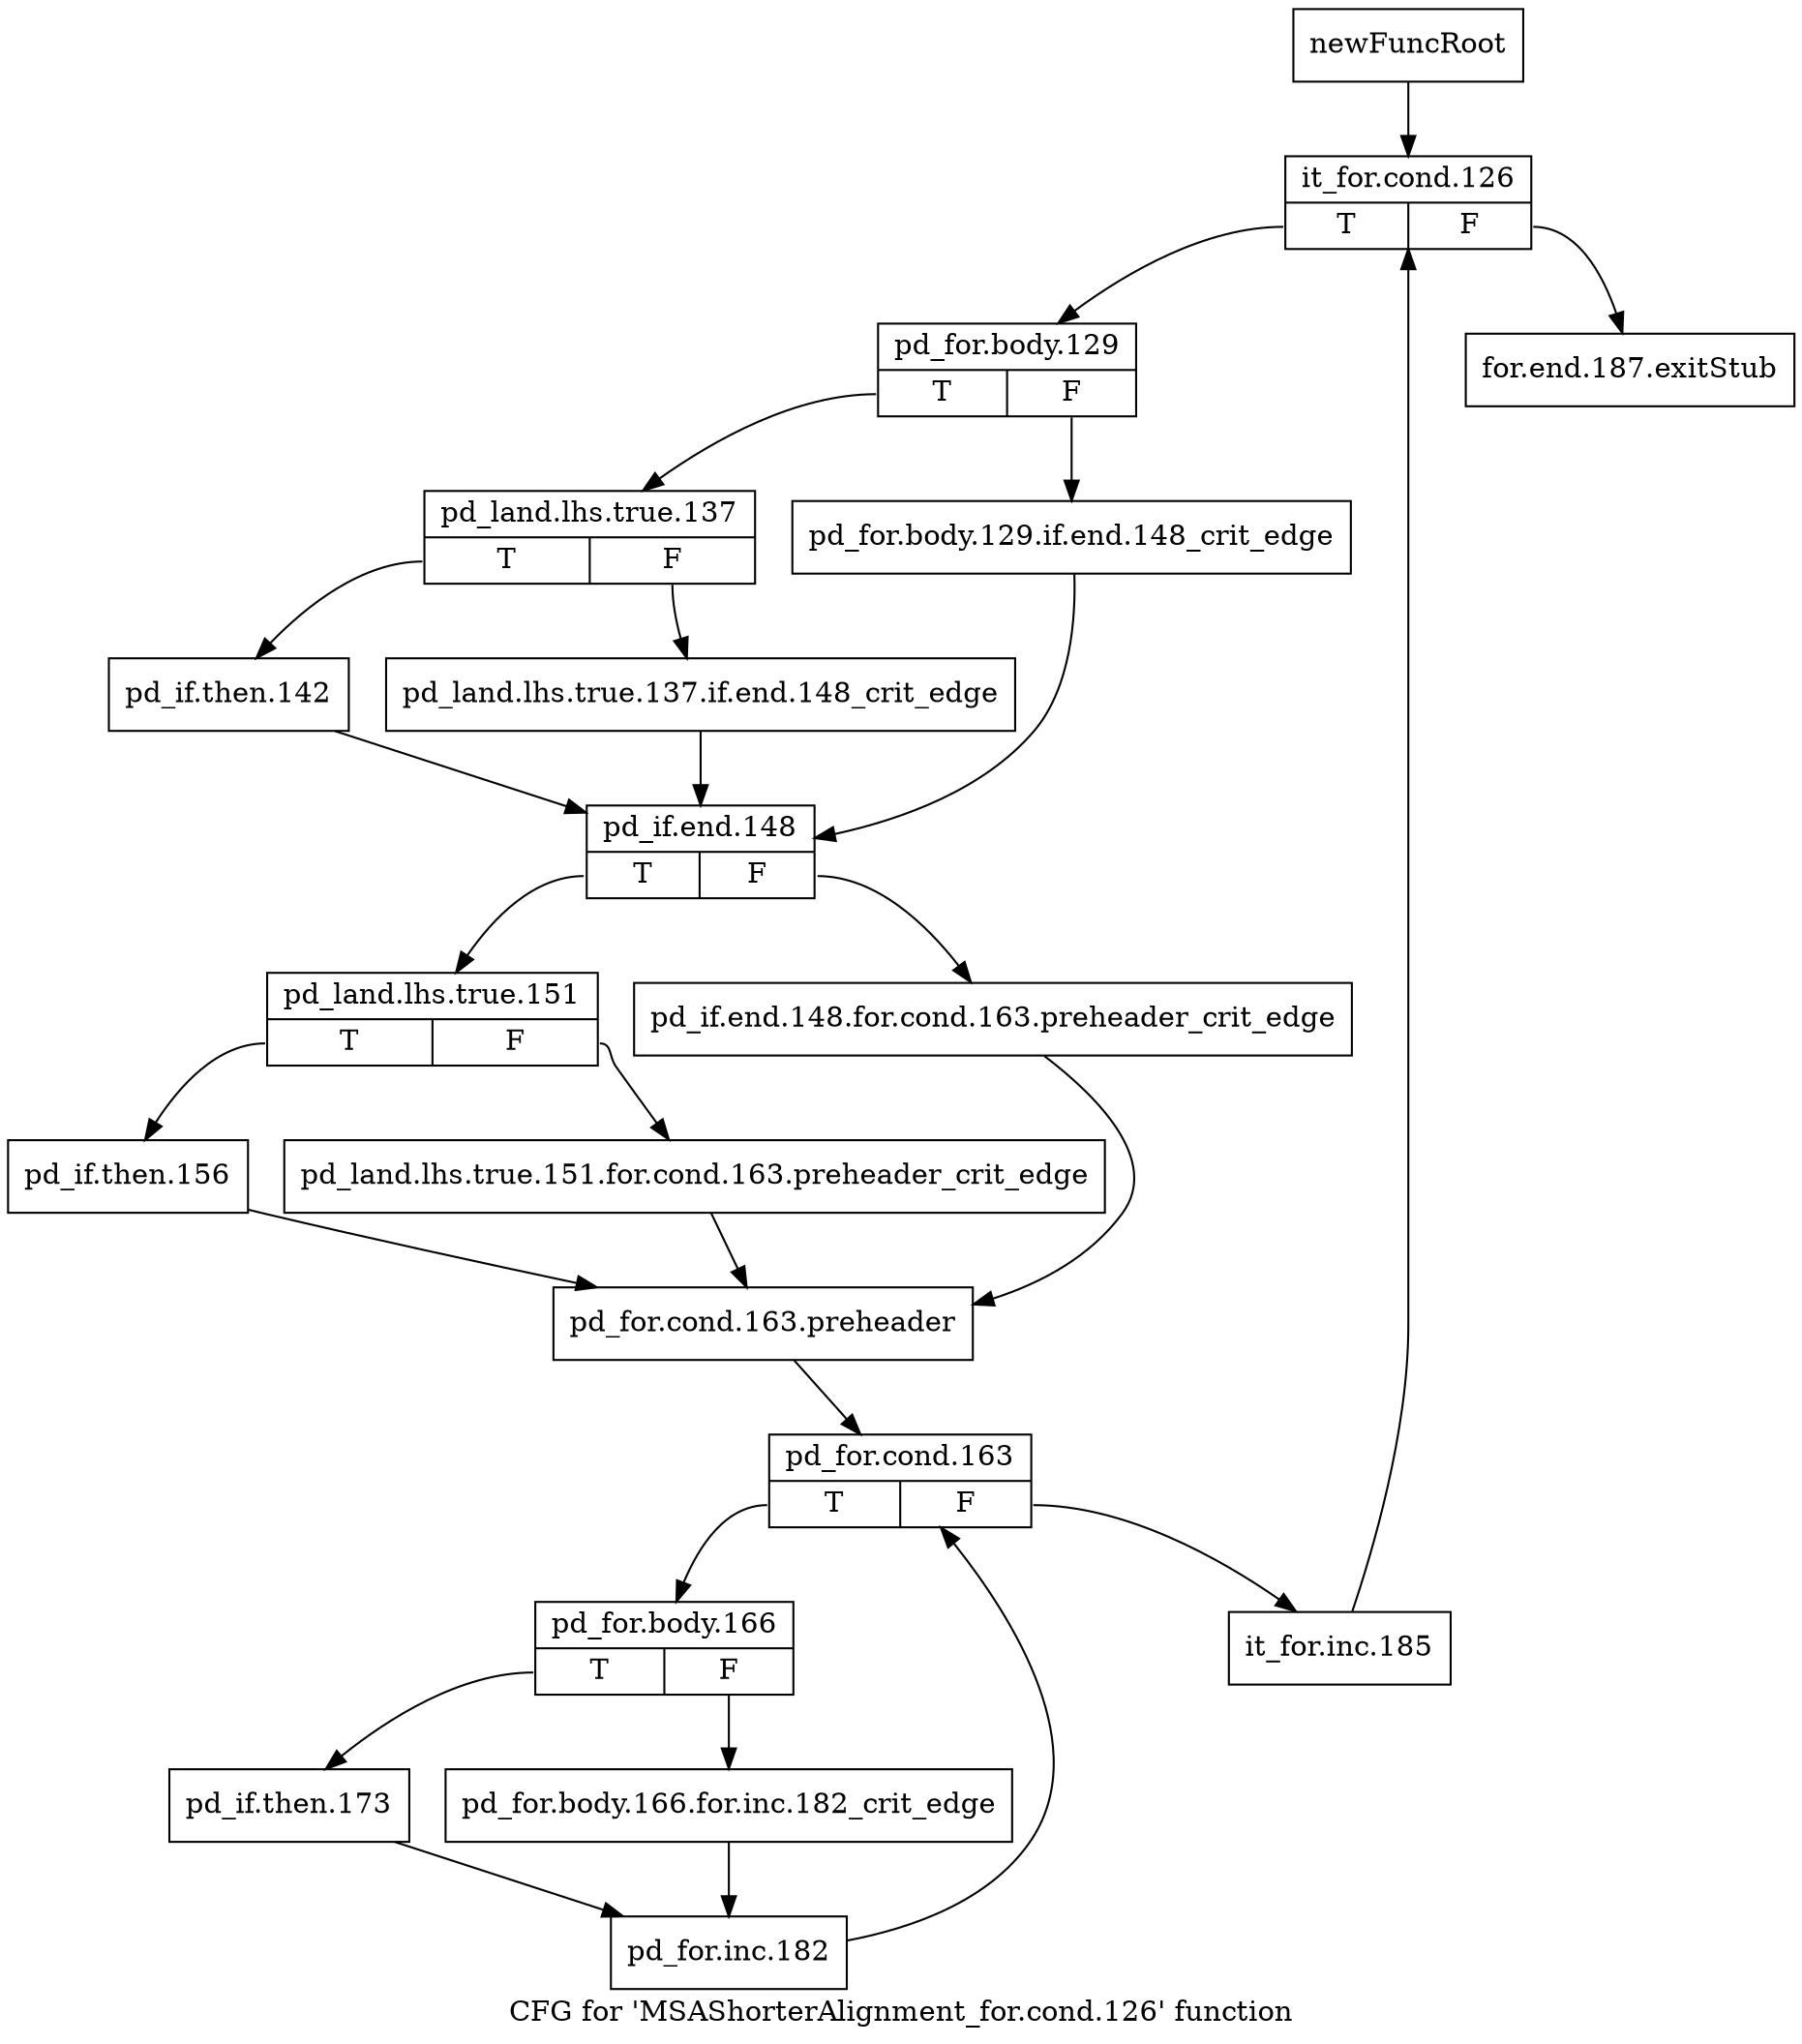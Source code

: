 digraph "CFG for 'MSAShorterAlignment_for.cond.126' function" {
	label="CFG for 'MSAShorterAlignment_for.cond.126' function";

	Node0x3369ad0 [shape=record,label="{newFuncRoot}"];
	Node0x3369ad0 -> Node0x3369b70;
	Node0x3369b20 [shape=record,label="{for.end.187.exitStub}"];
	Node0x3369b70 [shape=record,label="{it_for.cond.126|{<s0>T|<s1>F}}"];
	Node0x3369b70:s0 -> Node0x3369bc0;
	Node0x3369b70:s1 -> Node0x3369b20;
	Node0x3369bc0 [shape=record,label="{pd_for.body.129|{<s0>T|<s1>F}}"];
	Node0x3369bc0:s0 -> Node0x3369c60;
	Node0x3369bc0:s1 -> Node0x3369c10;
	Node0x3369c10 [shape=record,label="{pd_for.body.129.if.end.148_crit_edge}"];
	Node0x3369c10 -> Node0x3369d50;
	Node0x3369c60 [shape=record,label="{pd_land.lhs.true.137|{<s0>T|<s1>F}}"];
	Node0x3369c60:s0 -> Node0x3369d00;
	Node0x3369c60:s1 -> Node0x3369cb0;
	Node0x3369cb0 [shape=record,label="{pd_land.lhs.true.137.if.end.148_crit_edge}"];
	Node0x3369cb0 -> Node0x3369d50;
	Node0x3369d00 [shape=record,label="{pd_if.then.142}"];
	Node0x3369d00 -> Node0x3369d50;
	Node0x3369d50 [shape=record,label="{pd_if.end.148|{<s0>T|<s1>F}}"];
	Node0x3369d50:s0 -> Node0x3369df0;
	Node0x3369d50:s1 -> Node0x3369da0;
	Node0x3369da0 [shape=record,label="{pd_if.end.148.for.cond.163.preheader_crit_edge}"];
	Node0x3369da0 -> Node0x3369ee0;
	Node0x3369df0 [shape=record,label="{pd_land.lhs.true.151|{<s0>T|<s1>F}}"];
	Node0x3369df0:s0 -> Node0x3369e90;
	Node0x3369df0:s1 -> Node0x3369e40;
	Node0x3369e40 [shape=record,label="{pd_land.lhs.true.151.for.cond.163.preheader_crit_edge}"];
	Node0x3369e40 -> Node0x3369ee0;
	Node0x3369e90 [shape=record,label="{pd_if.then.156}"];
	Node0x3369e90 -> Node0x3369ee0;
	Node0x3369ee0 [shape=record,label="{pd_for.cond.163.preheader}"];
	Node0x3369ee0 -> Node0x3369f30;
	Node0x3369f30 [shape=record,label="{pd_for.cond.163|{<s0>T|<s1>F}}"];
	Node0x3369f30:s0 -> Node0x3369fd0;
	Node0x3369f30:s1 -> Node0x3369f80;
	Node0x3369f80 [shape=record,label="{it_for.inc.185}"];
	Node0x3369f80 -> Node0x3369b70;
	Node0x3369fd0 [shape=record,label="{pd_for.body.166|{<s0>T|<s1>F}}"];
	Node0x3369fd0:s0 -> Node0x336a070;
	Node0x3369fd0:s1 -> Node0x336a020;
	Node0x336a020 [shape=record,label="{pd_for.body.166.for.inc.182_crit_edge}"];
	Node0x336a020 -> Node0x336a0c0;
	Node0x336a070 [shape=record,label="{pd_if.then.173}"];
	Node0x336a070 -> Node0x336a0c0;
	Node0x336a0c0 [shape=record,label="{pd_for.inc.182}"];
	Node0x336a0c0 -> Node0x3369f30;
}
